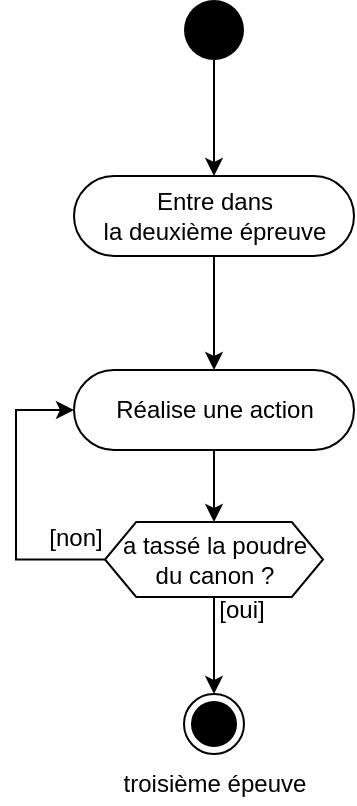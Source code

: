 <mxfile version="14.4.3" type="device"><diagram id="gnBzezKpVYX1LDQUWSI4" name="Page-1"><mxGraphModel dx="488" dy="278" grid="0" gridSize="10" guides="1" tooltips="1" connect="1" arrows="1" fold="1" page="1" pageScale="1" pageWidth="100000" pageHeight="1600" math="0" shadow="0"><root><mxCell id="0"/><mxCell id="1" parent="0"/><mxCell id="3TG9eYnXZ2S0aWuO_8vU-8" style="edgeStyle=orthogonalEdgeStyle;rounded=0;orthogonalLoop=1;jettySize=auto;html=1;entryX=0.5;entryY=0;entryDx=0;entryDy=0;" parent="1" source="3TG9eYnXZ2S0aWuO_8vU-1" target="3TG9eYnXZ2S0aWuO_8vU-2" edge="1"><mxGeometry relative="1" as="geometry"/></mxCell><mxCell id="3TG9eYnXZ2S0aWuO_8vU-1" value="" style="ellipse;fillColor=#000000;strokeColor=none;" parent="1" vertex="1"><mxGeometry x="427" y="103" width="30" height="30" as="geometry"/></mxCell><mxCell id="3TG9eYnXZ2S0aWuO_8vU-7" style="edgeStyle=orthogonalEdgeStyle;rounded=0;orthogonalLoop=1;jettySize=auto;html=1;" parent="1" source="3TG9eYnXZ2S0aWuO_8vU-2" target="3TG9eYnXZ2S0aWuO_8vU-3" edge="1"><mxGeometry relative="1" as="geometry"/></mxCell><mxCell id="3TG9eYnXZ2S0aWuO_8vU-2" value="Entre dans&lt;br&gt;la deuxième épreuve" style="html=1;align=center;verticalAlign=middle;rounded=1;absoluteArcSize=1;arcSize=49;dashed=0;" parent="1" vertex="1"><mxGeometry x="372" y="191" width="140" height="40" as="geometry"/></mxCell><mxCell id="3TG9eYnXZ2S0aWuO_8vU-6" style="edgeStyle=orthogonalEdgeStyle;rounded=0;orthogonalLoop=1;jettySize=auto;html=1;" parent="1" source="3TG9eYnXZ2S0aWuO_8vU-3" target="-UuEyitiYlmSAkx-CbmA-4" edge="1"><mxGeometry relative="1" as="geometry"><mxPoint x="442" y="369" as="targetPoint"/></mxGeometry></mxCell><mxCell id="3TG9eYnXZ2S0aWuO_8vU-3" value="Réalise une action" style="html=1;align=center;verticalAlign=middle;rounded=1;absoluteArcSize=1;arcSize=49;dashed=0;" parent="1" vertex="1"><mxGeometry x="372" y="288" width="140" height="40" as="geometry"/></mxCell><mxCell id="3TG9eYnXZ2S0aWuO_8vU-11" style="edgeStyle=orthogonalEdgeStyle;rounded=0;orthogonalLoop=1;jettySize=auto;html=1;" parent="1" source="-UuEyitiYlmSAkx-CbmA-4" target="3TG9eYnXZ2S0aWuO_8vU-10" edge="1"><mxGeometry relative="1" as="geometry"><mxPoint x="442" y="432" as="targetPoint"/><mxPoint x="442" y="399" as="sourcePoint"/></mxGeometry></mxCell><mxCell id="3TG9eYnXZ2S0aWuO_8vU-10" value="" style="ellipse;html=1;shape=endState;fillColor=#000000;strokeColor=#000000;" parent="1" vertex="1"><mxGeometry x="427" y="450" width="30" height="30" as="geometry"/></mxCell><mxCell id="3TG9eYnXZ2S0aWuO_8vU-14" value="[oui]" style="text;html=1;strokeColor=none;fillColor=none;align=center;verticalAlign=middle;whiteSpace=wrap;rounded=0;" parent="1" vertex="1"><mxGeometry x="441" y="398" width="30" height="20" as="geometry"/></mxCell><mxCell id="3TG9eYnXZ2S0aWuO_8vU-15" value="[non]" style="text;html=1;strokeColor=none;fillColor=none;align=center;verticalAlign=middle;whiteSpace=wrap;rounded=0;" parent="1" vertex="1"><mxGeometry x="346" y="362" width="54" height="20" as="geometry"/></mxCell><mxCell id="4" value="troisième épeuve" style="text;html=1;strokeColor=none;fillColor=none;align=center;verticalAlign=middle;whiteSpace=wrap;rounded=0;" parent="1" vertex="1"><mxGeometry x="390.75" y="485" width="102.5" height="20" as="geometry"/></mxCell><mxCell id="-UuEyitiYlmSAkx-CbmA-6" style="edgeStyle=orthogonalEdgeStyle;rounded=0;orthogonalLoop=1;jettySize=auto;html=1;entryX=0;entryY=0.5;entryDx=0;entryDy=0;" edge="1" parent="1" source="-UuEyitiYlmSAkx-CbmA-4" target="3TG9eYnXZ2S0aWuO_8vU-3"><mxGeometry relative="1" as="geometry"><Array as="points"><mxPoint x="343" y="383"/><mxPoint x="343" y="308"/></Array></mxGeometry></mxCell><mxCell id="-UuEyitiYlmSAkx-CbmA-4" value="a tassé la poudre du canon ?" style="shape=hexagon;html=1;whiteSpace=wrap;perimeter=hexagonPerimeter;rounded=0;size=0.143;" vertex="1" parent="1"><mxGeometry x="387.5" y="364" width="109" height="37.5" as="geometry"/></mxCell></root></mxGraphModel></diagram></mxfile>
